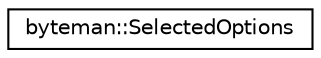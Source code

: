 digraph "Graphical Class Hierarchy"
{
 // INTERACTIVE_SVG=YES
 // LATEX_PDF_SIZE
  edge [fontname="Helvetica",fontsize="10",labelfontname="Helvetica",labelfontsize="10"];
  node [fontname="Helvetica",fontsize="10",shape=record];
  rankdir="LR";
  Node0 [label="byteman::SelectedOptions",height=0.2,width=0.4,color="black", fillcolor="white", style="filled",URL="$structbyteman_1_1SelectedOptions.html",tooltip=" "];
}
